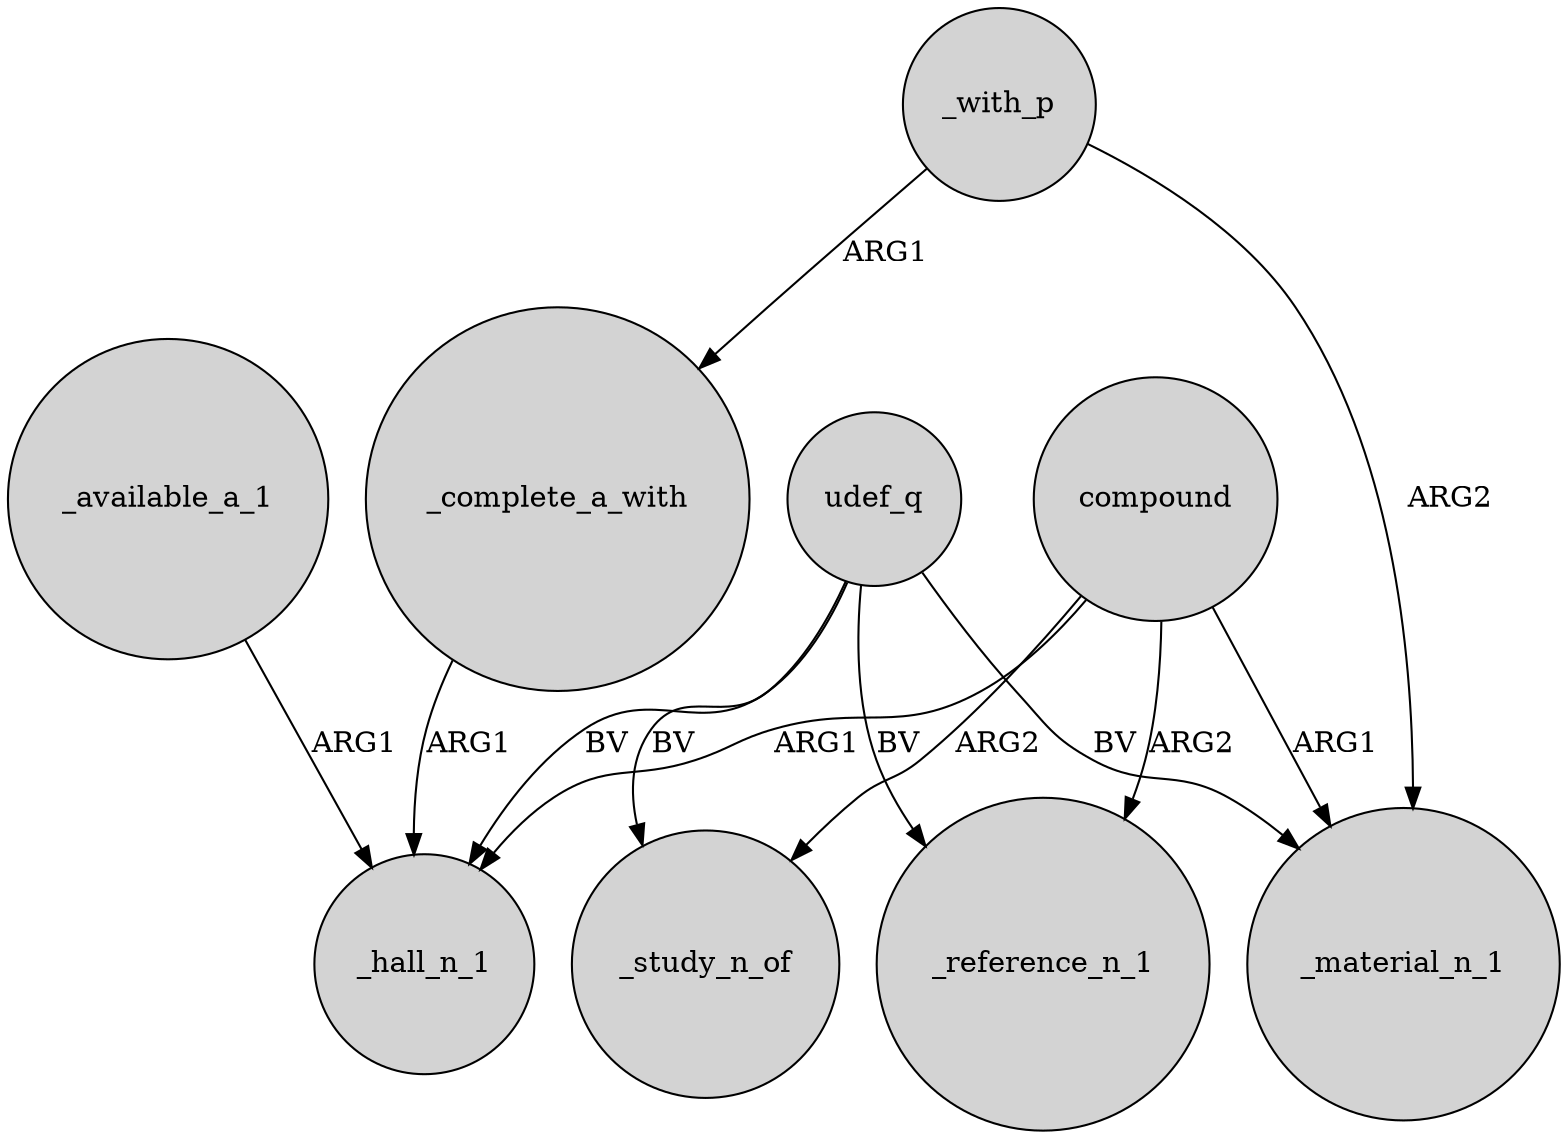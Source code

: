 digraph {
	node [shape=circle style=filled]
	compound -> _hall_n_1 [label=ARG1]
	compound -> _reference_n_1 [label=ARG2]
	_available_a_1 -> _hall_n_1 [label=ARG1]
	udef_q -> _hall_n_1 [label=BV]
	udef_q -> _reference_n_1 [label=BV]
	udef_q -> _study_n_of [label=BV]
	compound -> _study_n_of [label=ARG2]
	_with_p -> _complete_a_with [label=ARG1]
	udef_q -> _material_n_1 [label=BV]
	_complete_a_with -> _hall_n_1 [label=ARG1]
	_with_p -> _material_n_1 [label=ARG2]
	compound -> _material_n_1 [label=ARG1]
}
